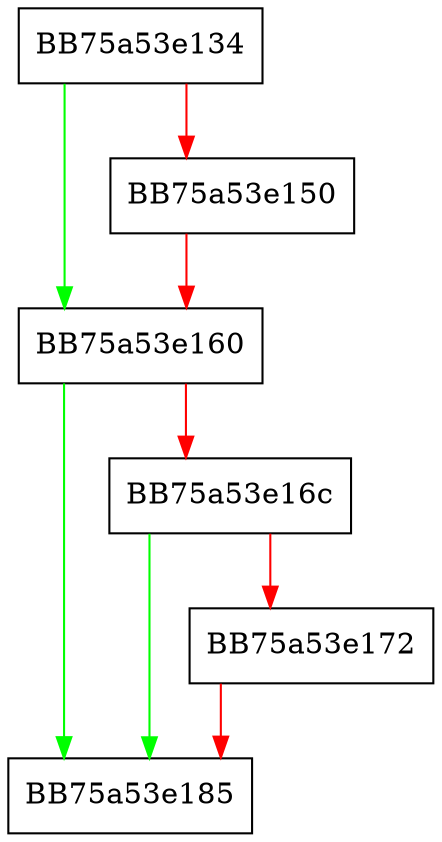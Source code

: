digraph _CharacterClass {
  node [shape="box"];
  graph [splines=ortho];
  BB75a53e134 -> BB75a53e160 [color="green"];
  BB75a53e134 -> BB75a53e150 [color="red"];
  BB75a53e150 -> BB75a53e160 [color="red"];
  BB75a53e160 -> BB75a53e185 [color="green"];
  BB75a53e160 -> BB75a53e16c [color="red"];
  BB75a53e16c -> BB75a53e185 [color="green"];
  BB75a53e16c -> BB75a53e172 [color="red"];
  BB75a53e172 -> BB75a53e185 [color="red"];
}